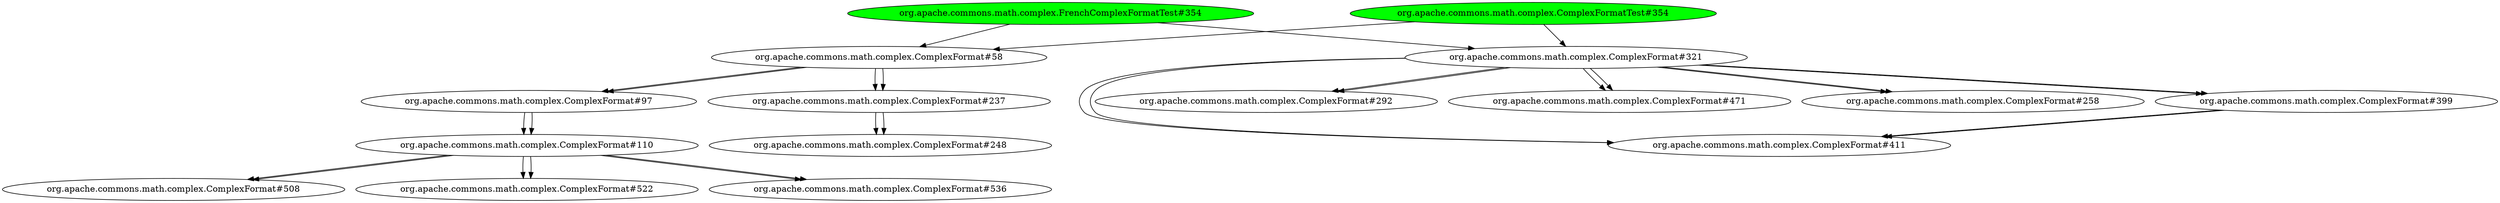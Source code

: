 digraph "cg/org.apache.commons.math.complex.ComplexFormatTest#354"
{
	"org.apache.commons.math.complex.FrenchComplexFormatTest#354" [style=filled,fillcolor=green];
	"org.apache.commons.math.complex.FrenchComplexFormatTest#354" -> "org.apache.commons.math.complex.ComplexFormat#58";
	"org.apache.commons.math.complex.ComplexFormat#58" -> "org.apache.commons.math.complex.ComplexFormat#237";
	"org.apache.commons.math.complex.ComplexFormat#237" -> "org.apache.commons.math.complex.ComplexFormat#248";
	"org.apache.commons.math.complex.ComplexFormat#58" -> "org.apache.commons.math.complex.ComplexFormat#97";
	"org.apache.commons.math.complex.ComplexFormat#97" -> "org.apache.commons.math.complex.ComplexFormat#110";
	"org.apache.commons.math.complex.ComplexFormat#110" -> "org.apache.commons.math.complex.ComplexFormat#508";
	"org.apache.commons.math.complex.ComplexFormat#110" -> "org.apache.commons.math.complex.ComplexFormat#522";
	"org.apache.commons.math.complex.ComplexFormat#110" -> "org.apache.commons.math.complex.ComplexFormat#536";
	"org.apache.commons.math.complex.FrenchComplexFormatTest#354" -> "org.apache.commons.math.complex.ComplexFormat#321";
	"org.apache.commons.math.complex.ComplexFormat#321" -> "org.apache.commons.math.complex.ComplexFormat#399";
	"org.apache.commons.math.complex.ComplexFormat#399" -> "org.apache.commons.math.complex.ComplexFormat#411";
	"org.apache.commons.math.complex.ComplexFormat#321" -> "org.apache.commons.math.complex.ComplexFormat#292";
	"org.apache.commons.math.complex.ComplexFormat#321" -> "org.apache.commons.math.complex.ComplexFormat#471";
	"org.apache.commons.math.complex.ComplexFormat#321" -> "org.apache.commons.math.complex.ComplexFormat#411";
	"org.apache.commons.math.complex.ComplexFormat#321" -> "org.apache.commons.math.complex.ComplexFormat#258";
	"org.apache.commons.math.complex.ComplexFormatTest#354" [style=filled,fillcolor=green];
	"org.apache.commons.math.complex.ComplexFormatTest#354" -> "org.apache.commons.math.complex.ComplexFormat#58";
	"org.apache.commons.math.complex.ComplexFormat#58" -> "org.apache.commons.math.complex.ComplexFormat#237";
	"org.apache.commons.math.complex.ComplexFormat#237" -> "org.apache.commons.math.complex.ComplexFormat#248";
	"org.apache.commons.math.complex.ComplexFormat#58" -> "org.apache.commons.math.complex.ComplexFormat#97";
	"org.apache.commons.math.complex.ComplexFormat#97" -> "org.apache.commons.math.complex.ComplexFormat#110";
	"org.apache.commons.math.complex.ComplexFormat#110" -> "org.apache.commons.math.complex.ComplexFormat#508";
	"org.apache.commons.math.complex.ComplexFormat#110" -> "org.apache.commons.math.complex.ComplexFormat#522";
	"org.apache.commons.math.complex.ComplexFormat#110" -> "org.apache.commons.math.complex.ComplexFormat#536";
	"org.apache.commons.math.complex.ComplexFormatTest#354" -> "org.apache.commons.math.complex.ComplexFormat#321";
	"org.apache.commons.math.complex.ComplexFormat#321" -> "org.apache.commons.math.complex.ComplexFormat#399";
	"org.apache.commons.math.complex.ComplexFormat#399" -> "org.apache.commons.math.complex.ComplexFormat#411";
	"org.apache.commons.math.complex.ComplexFormat#321" -> "org.apache.commons.math.complex.ComplexFormat#292";
	"org.apache.commons.math.complex.ComplexFormat#321" -> "org.apache.commons.math.complex.ComplexFormat#471";
	"org.apache.commons.math.complex.ComplexFormat#321" -> "org.apache.commons.math.complex.ComplexFormat#411";
	"org.apache.commons.math.complex.ComplexFormat#321" -> "org.apache.commons.math.complex.ComplexFormat#258";
}
